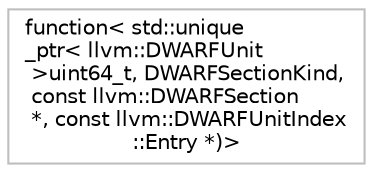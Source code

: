 digraph "Graphical Class Hierarchy"
{
 // LATEX_PDF_SIZE
  bgcolor="transparent";
  edge [fontname="Helvetica",fontsize="10",labelfontname="Helvetica",labelfontsize="10"];
  node [fontname="Helvetica",fontsize="10",shape=record];
  rankdir="LR";
  Node0 [label="function\< std::unique\l_ptr\< llvm::DWARFUnit\l \>uint64_t, DWARFSectionKind,\l const llvm::DWARFSection\l *, const llvm::DWARFUnitIndex\l::Entry *)\>",height=0.2,width=0.4,color="grey75",tooltip=" "];
}
